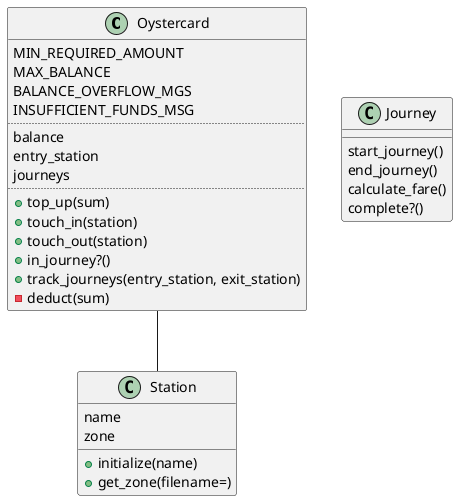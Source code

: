 @startuml

class Oystercard {
MIN_REQUIRED_AMOUNT
MAX_BALANCE
BALANCE_OVERFLOW_MGS
INSUFFICIENT_FUNDS_MSG
..
balance
entry_station
journeys
..
+ top_up(sum)
+ touch_in(station)
+ touch_out(station)
+ in_journey?()
+ track_journeys(entry_station, exit_station)
- deduct(sum)
}

class Station {
name
zone
+initialize(name)
+get_zone(filename=)
}

class Journey {
start_journey()
end_journey()
calculate_fare()
complete?()

}
Oystercard -- Station


@enduml